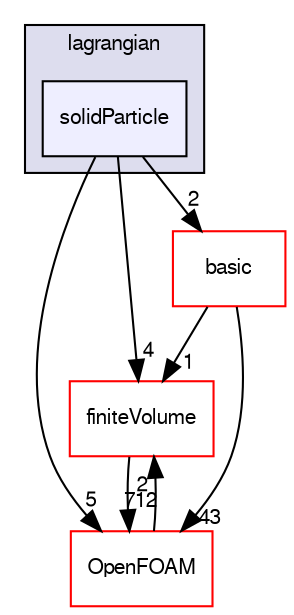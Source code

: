 digraph "src/lagrangian/solidParticle" {
  bgcolor=transparent;
  compound=true
  node [ fontsize="10", fontname="FreeSans"];
  edge [ labelfontsize="10", labelfontname="FreeSans"];
  subgraph clusterdir_f8c25efc4b6f6a8502a42d5af7554d23 {
    graph [ bgcolor="#ddddee", pencolor="black", label="lagrangian" fontname="FreeSans", fontsize="10", URL="dir_f8c25efc4b6f6a8502a42d5af7554d23.html"]
  dir_a226e98d2dd849a9ee234702e69d4c73 [shape=box, label="solidParticle", style="filled", fillcolor="#eeeeff", pencolor="black", URL="dir_a226e98d2dd849a9ee234702e69d4c73.html"];
  }
  dir_9bd15774b555cf7259a6fa18f99fe99b [shape=box label="finiteVolume" color="red" URL="dir_9bd15774b555cf7259a6fa18f99fe99b.html"];
  dir_c5473ff19b20e6ec4dfe5c310b3778a8 [shape=box label="OpenFOAM" color="red" URL="dir_c5473ff19b20e6ec4dfe5c310b3778a8.html"];
  dir_584e0ab0901b4327f36f4285cac7f2f8 [shape=box label="basic" color="red" URL="dir_584e0ab0901b4327f36f4285cac7f2f8.html"];
  dir_9bd15774b555cf7259a6fa18f99fe99b->dir_c5473ff19b20e6ec4dfe5c310b3778a8 [headlabel="712", labeldistance=1.5 headhref="dir_000749_001732.html"];
  dir_c5473ff19b20e6ec4dfe5c310b3778a8->dir_9bd15774b555cf7259a6fa18f99fe99b [headlabel="2", labeldistance=1.5 headhref="dir_001732_000749.html"];
  dir_584e0ab0901b4327f36f4285cac7f2f8->dir_9bd15774b555cf7259a6fa18f99fe99b [headlabel="1", labeldistance=1.5 headhref="dir_001191_000749.html"];
  dir_584e0ab0901b4327f36f4285cac7f2f8->dir_c5473ff19b20e6ec4dfe5c310b3778a8 [headlabel="43", labeldistance=1.5 headhref="dir_001191_001732.html"];
  dir_a226e98d2dd849a9ee234702e69d4c73->dir_9bd15774b555cf7259a6fa18f99fe99b [headlabel="4", labeldistance=1.5 headhref="dir_001504_000749.html"];
  dir_a226e98d2dd849a9ee234702e69d4c73->dir_c5473ff19b20e6ec4dfe5c310b3778a8 [headlabel="5", labeldistance=1.5 headhref="dir_001504_001732.html"];
  dir_a226e98d2dd849a9ee234702e69d4c73->dir_584e0ab0901b4327f36f4285cac7f2f8 [headlabel="2", labeldistance=1.5 headhref="dir_001504_001191.html"];
}
